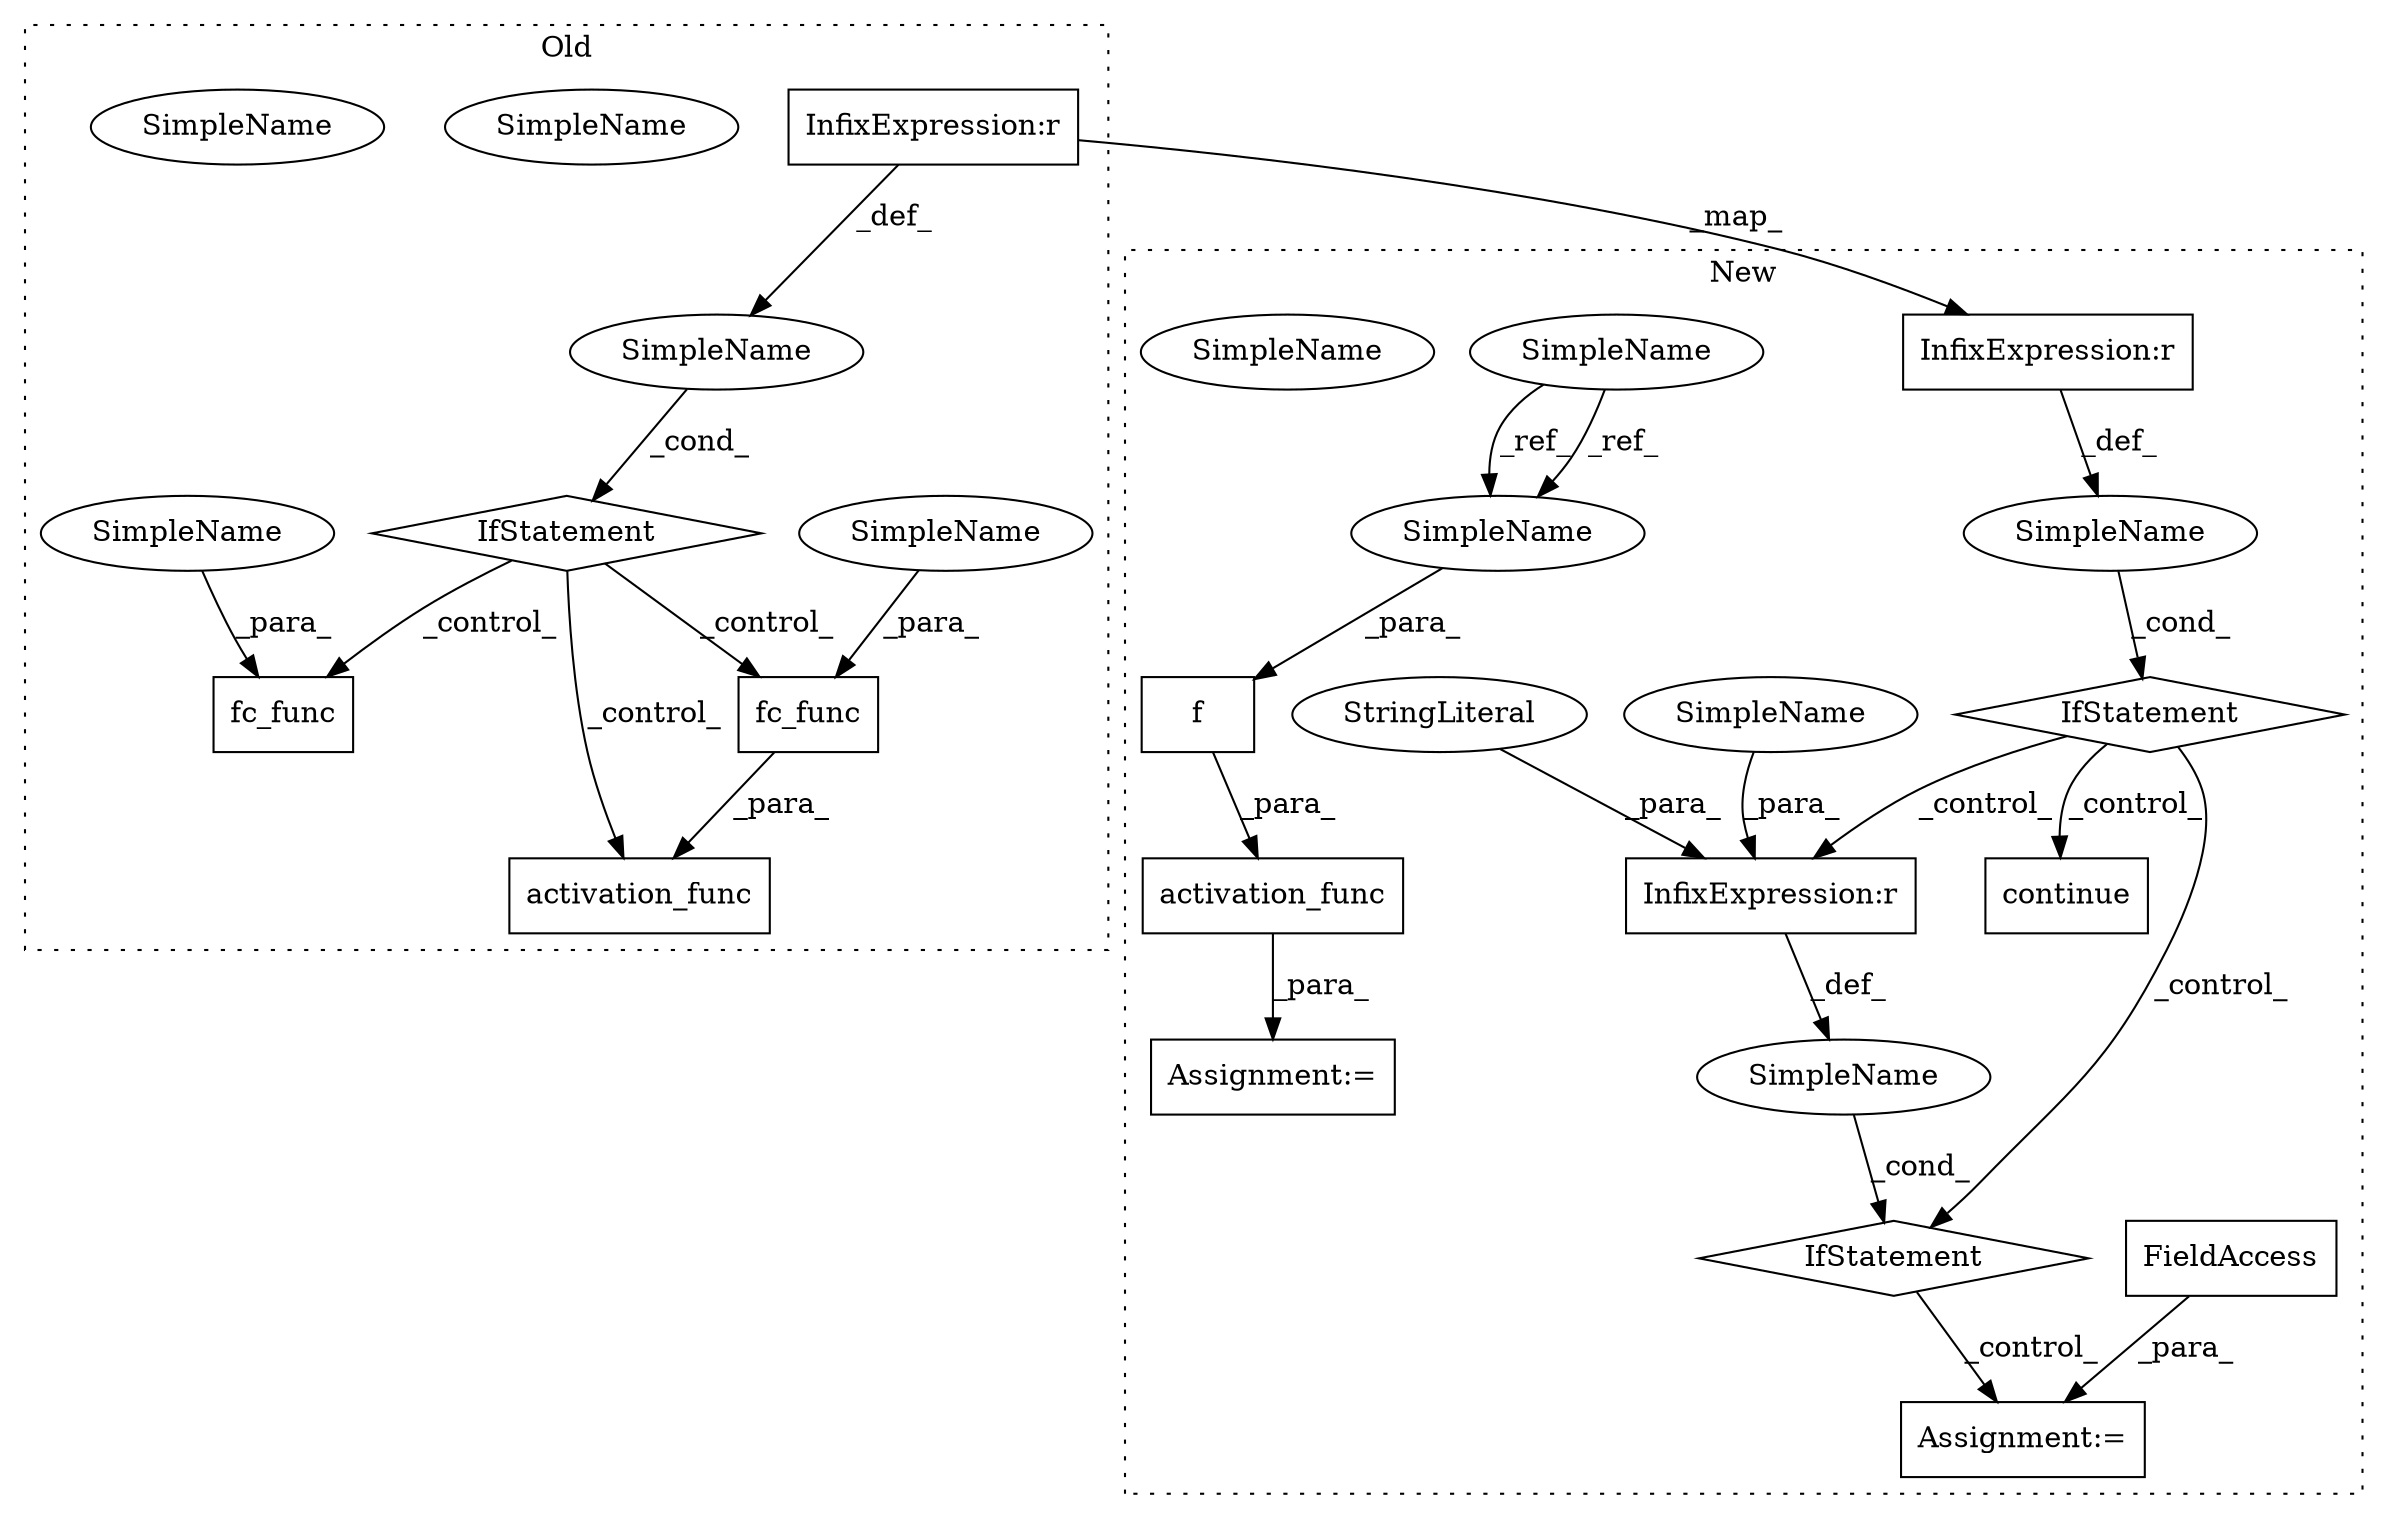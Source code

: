digraph G {
subgraph cluster0 {
1 [label="IfStatement" a="25" s="3480" l="3" shape="diamond"];
4 [label="fc_func" a="32" s="3512,3521" l="8,1" shape="box"];
6 [label="SimpleName" a="42" s="" l="" shape="ellipse"];
10 [label="fc_func" a="32" s="3483,3492" l="8,1" shape="box"];
12 [label="InfixExpression:r" a="27" s="3467" l="4" shape="box"];
20 [label="activation_func" a="32" s="3496,3522" l="16,1" shape="box"];
23 [label="SimpleName" a="42" s="3520" l="1" shape="ellipse"];
24 [label="SimpleName" a="42" s="3491" l="1" shape="ellipse"];
25 [label="SimpleName" a="42" s="3520" l="1" shape="ellipse"];
26 [label="SimpleName" a="42" s="3491" l="1" shape="ellipse"];
label = "Old";
style="dotted";
}
subgraph cluster1 {
2 [label="activation_func" a="32" s="3601,3618" l="16,1" shape="box"];
3 [label="f" a="32" s="3378,3381" l="2,1" shape="box"];
5 [label="InfixExpression:r" a="27" s="3472" l="4" shape="box"];
7 [label="StringLiteral" a="45" s="3476" l="6" shape="ellipse"];
8 [label="SimpleName" a="42" s="" l="" shape="ellipse"];
9 [label="continue" a="18" s="3428" l="9" shape="box"];
11 [label="InfixExpression:r" a="27" s="3404" l="4" shape="box"];
13 [label="SimpleName" a="42" s="3131" l="1" shape="ellipse"];
14 [label="IfStatement" a="25" s="3390,3416" l="4,2" shape="diamond"];
15 [label="Assignment:=" a="7" s="3600" l="1" shape="box"];
16 [label="IfStatement" a="25" s="3458,3482" l="4,2" shape="diamond"];
17 [label="SimpleName" a="42" s="" l="" shape="ellipse"];
18 [label="Assignment:=" a="7" s="3509" l="1" shape="box"];
19 [label="FieldAccess" a="22" s="3510" l="10" shape="box"];
21 [label="SimpleName" a="42" s="3380" l="1" shape="ellipse"];
22 [label="SimpleName" a="42" s="3462" l="10" shape="ellipse"];
27 [label="SimpleName" a="42" s="3380" l="1" shape="ellipse"];
label = "New";
style="dotted";
}
1 -> 4 [label="_control_"];
1 -> 20 [label="_control_"];
1 -> 10 [label="_control_"];
2 -> 15 [label="_para_"];
3 -> 2 [label="_para_"];
4 -> 20 [label="_para_"];
5 -> 17 [label="_def_"];
6 -> 1 [label="_cond_"];
7 -> 5 [label="_para_"];
8 -> 14 [label="_cond_"];
11 -> 8 [label="_def_"];
12 -> 6 [label="_def_"];
12 -> 11 [label="_map_"];
13 -> 27 [label="_ref_"];
13 -> 27 [label="_ref_"];
14 -> 5 [label="_control_"];
14 -> 9 [label="_control_"];
14 -> 16 [label="_control_"];
16 -> 18 [label="_control_"];
17 -> 16 [label="_cond_"];
19 -> 18 [label="_para_"];
22 -> 5 [label="_para_"];
25 -> 4 [label="_para_"];
26 -> 10 [label="_para_"];
27 -> 3 [label="_para_"];
}